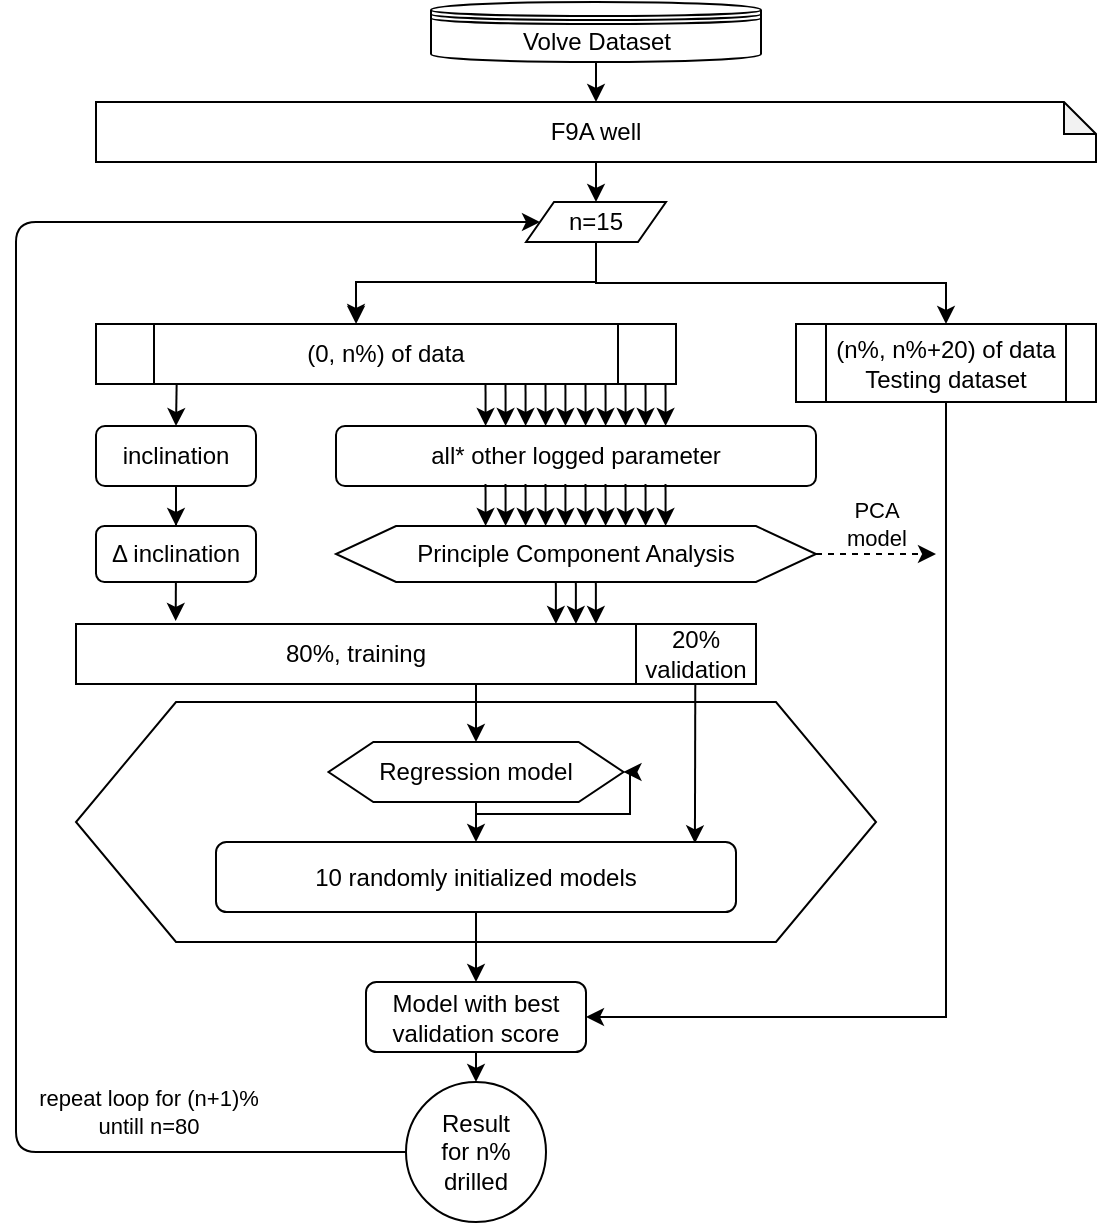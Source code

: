 <mxfile version="13.1.3" type="github">
  <diagram id="bSRufLqVA1Szm_SpAHjt" name="Page-1">
    <mxGraphModel dx="1422" dy="769" grid="1" gridSize="10" guides="1" tooltips="1" connect="1" arrows="1" fold="1" page="1" pageScale="1" pageWidth="850" pageHeight="1100" math="0" shadow="0">
      <root>
        <mxCell id="0" />
        <mxCell id="1" parent="0" />
        <mxCell id="t0zLgR5mg5bqfj8AAHoA-35" value="" style="endArrow=classic;html=1;entryX=0.171;entryY=0;entryDx=0;entryDy=0;entryPerimeter=0;" parent="1" edge="1">
          <mxGeometry width="50" height="50" relative="1" as="geometry">
            <mxPoint x="509.92" y="370" as="sourcePoint" />
            <mxPoint x="509.96" y="391" as="targetPoint" />
          </mxGeometry>
        </mxCell>
        <mxCell id="t0zLgR5mg5bqfj8AAHoA-36" value="" style="endArrow=classic;html=1;entryX=0.171;entryY=0;entryDx=0;entryDy=0;entryPerimeter=0;" parent="1" edge="1">
          <mxGeometry width="50" height="50" relative="1" as="geometry">
            <mxPoint x="519.92" y="370" as="sourcePoint" />
            <mxPoint x="519.96" y="391" as="targetPoint" />
          </mxGeometry>
        </mxCell>
        <mxCell id="t0zLgR5mg5bqfj8AAHoA-37" value="" style="endArrow=classic;html=1;entryX=0.171;entryY=0;entryDx=0;entryDy=0;entryPerimeter=0;" parent="1" edge="1">
          <mxGeometry width="50" height="50" relative="1" as="geometry">
            <mxPoint x="529.92" y="370" as="sourcePoint" />
            <mxPoint x="529.96" y="391" as="targetPoint" />
          </mxGeometry>
        </mxCell>
        <mxCell id="t0zLgR5mg5bqfj8AAHoA-44" value="" style="shape=hexagon;perimeter=hexagonPerimeter2;whiteSpace=wrap;html=1;size=0.125;" parent="1" vertex="1">
          <mxGeometry x="270" y="430" width="400" height="120" as="geometry" />
        </mxCell>
        <mxCell id="t0zLgR5mg5bqfj8AAHoA-3" style="edgeStyle=orthogonalEdgeStyle;rounded=0;orthogonalLoop=1;jettySize=auto;html=1;exitX=0.5;exitY=1;exitDx=0;exitDy=0;entryX=0.5;entryY=0;entryDx=0;entryDy=0;entryPerimeter=0;" parent="1" source="t0zLgR5mg5bqfj8AAHoA-1" target="t0zLgR5mg5bqfj8AAHoA-2" edge="1">
          <mxGeometry relative="1" as="geometry" />
        </mxCell>
        <mxCell id="t0zLgR5mg5bqfj8AAHoA-1" value="Volve Dataset" style="shape=datastore;whiteSpace=wrap;html=1;" parent="1" vertex="1">
          <mxGeometry x="447.5" y="80" width="165" height="30" as="geometry" />
        </mxCell>
        <mxCell id="t0zLgR5mg5bqfj8AAHoA-70" style="edgeStyle=orthogonalEdgeStyle;rounded=0;orthogonalLoop=1;jettySize=auto;html=1;exitX=0.5;exitY=1;exitDx=0;exitDy=0;exitPerimeter=0;entryX=0.5;entryY=0;entryDx=0;entryDy=0;" parent="1" source="t0zLgR5mg5bqfj8AAHoA-2" target="t0zLgR5mg5bqfj8AAHoA-69" edge="1">
          <mxGeometry relative="1" as="geometry" />
        </mxCell>
        <mxCell id="t0zLgR5mg5bqfj8AAHoA-2" value="F9A well" style="shape=note;whiteSpace=wrap;html=1;backgroundOutline=1;darkOpacity=0.05;size=16;" parent="1" vertex="1">
          <mxGeometry x="280" y="130" width="500" height="30" as="geometry" />
        </mxCell>
        <mxCell id="t0zLgR5mg5bqfj8AAHoA-48" style="edgeStyle=orthogonalEdgeStyle;rounded=0;orthogonalLoop=1;jettySize=auto;html=1;entryX=0.5;entryY=0;entryDx=0;entryDy=0;" parent="1" source="t0zLgR5mg5bqfj8AAHoA-5" target="t0zLgR5mg5bqfj8AAHoA-47" edge="1">
          <mxGeometry relative="1" as="geometry" />
        </mxCell>
        <mxCell id="t0zLgR5mg5bqfj8AAHoA-5" value="inclination" style="rounded=1;whiteSpace=wrap;html=1;" parent="1" vertex="1">
          <mxGeometry x="280" y="292" width="80" height="30" as="geometry" />
        </mxCell>
        <mxCell id="t0zLgR5mg5bqfj8AAHoA-6" value="" style="endArrow=classic;html=1;exitX=0.112;exitY=0.988;exitDx=0;exitDy=0;exitPerimeter=0;entryX=0.5;entryY=0;entryDx=0;entryDy=0;" parent="1" target="t0zLgR5mg5bqfj8AAHoA-5" edge="1">
          <mxGeometry width="50" height="50" relative="1" as="geometry">
            <mxPoint x="320.32" y="271.52" as="sourcePoint" />
            <mxPoint x="450" y="312" as="targetPoint" />
          </mxGeometry>
        </mxCell>
        <mxCell id="t0zLgR5mg5bqfj8AAHoA-7" value="all* other logged parameter" style="rounded=1;whiteSpace=wrap;html=1;" parent="1" vertex="1">
          <mxGeometry x="400" y="292" width="240" height="30" as="geometry" />
        </mxCell>
        <mxCell id="t0zLgR5mg5bqfj8AAHoA-66" value="&lt;div&gt;PCA&lt;/div&gt;&lt;div&gt;model&lt;/div&gt;" style="edgeStyle=orthogonalEdgeStyle;rounded=0;orthogonalLoop=1;jettySize=auto;html=1;exitX=1;exitY=0.5;exitDx=0;exitDy=0;dashed=1;" parent="1" source="t0zLgR5mg5bqfj8AAHoA-8" edge="1">
          <mxGeometry y="16" relative="1" as="geometry">
            <mxPoint x="700" y="356" as="targetPoint" />
            <mxPoint as="offset" />
          </mxGeometry>
        </mxCell>
        <mxCell id="t0zLgR5mg5bqfj8AAHoA-8" value="Principle Component Analysis" style="shape=hexagon;perimeter=hexagonPerimeter2;whiteSpace=wrap;html=1;size=0.125;" parent="1" vertex="1">
          <mxGeometry x="400" y="342" width="240" height="28" as="geometry" />
        </mxCell>
        <mxCell id="t0zLgR5mg5bqfj8AAHoA-14" value="" style="endArrow=classic;html=1;entryX=0.171;entryY=0;entryDx=0;entryDy=0;entryPerimeter=0;" parent="1" edge="1">
          <mxGeometry width="50" height="50" relative="1" as="geometry">
            <mxPoint x="514.7" y="271" as="sourcePoint" />
            <mxPoint x="514.74" y="292" as="targetPoint" />
          </mxGeometry>
        </mxCell>
        <mxCell id="t0zLgR5mg5bqfj8AAHoA-15" value="" style="endArrow=classic;html=1;entryX=0.171;entryY=0;entryDx=0;entryDy=0;entryPerimeter=0;" parent="1" edge="1">
          <mxGeometry width="50" height="50" relative="1" as="geometry">
            <mxPoint x="504.76" y="271" as="sourcePoint" />
            <mxPoint x="504.8" y="292" as="targetPoint" />
          </mxGeometry>
        </mxCell>
        <mxCell id="t0zLgR5mg5bqfj8AAHoA-16" value="" style="endArrow=classic;html=1;entryX=0.171;entryY=0;entryDx=0;entryDy=0;entryPerimeter=0;" parent="1" edge="1">
          <mxGeometry width="50" height="50" relative="1" as="geometry">
            <mxPoint x="484.76" y="271" as="sourcePoint" />
            <mxPoint x="484.8" y="292" as="targetPoint" />
          </mxGeometry>
        </mxCell>
        <mxCell id="t0zLgR5mg5bqfj8AAHoA-17" value="" style="endArrow=classic;html=1;entryX=0.171;entryY=0;entryDx=0;entryDy=0;entryPerimeter=0;" parent="1" edge="1">
          <mxGeometry width="50" height="50" relative="1" as="geometry">
            <mxPoint x="524.76" y="271" as="sourcePoint" />
            <mxPoint x="524.8" y="292" as="targetPoint" />
          </mxGeometry>
        </mxCell>
        <mxCell id="t0zLgR5mg5bqfj8AAHoA-18" value="" style="endArrow=classic;html=1;entryX=0.171;entryY=0;entryDx=0;entryDy=0;entryPerimeter=0;" parent="1" edge="1">
          <mxGeometry width="50" height="50" relative="1" as="geometry">
            <mxPoint x="474.76" y="271" as="sourcePoint" />
            <mxPoint x="474.8" y="292" as="targetPoint" />
          </mxGeometry>
        </mxCell>
        <mxCell id="t0zLgR5mg5bqfj8AAHoA-19" value="" style="endArrow=classic;html=1;entryX=0.171;entryY=0;entryDx=0;entryDy=0;entryPerimeter=0;" parent="1" edge="1">
          <mxGeometry width="50" height="50" relative="1" as="geometry">
            <mxPoint x="494.76" y="271" as="sourcePoint" />
            <mxPoint x="494.8" y="292" as="targetPoint" />
          </mxGeometry>
        </mxCell>
        <mxCell id="t0zLgR5mg5bqfj8AAHoA-20" value="" style="endArrow=classic;html=1;entryX=0.171;entryY=0;entryDx=0;entryDy=0;entryPerimeter=0;" parent="1" edge="1">
          <mxGeometry width="50" height="50" relative="1" as="geometry">
            <mxPoint x="534.76" y="271" as="sourcePoint" />
            <mxPoint x="534.8" y="292" as="targetPoint" />
          </mxGeometry>
        </mxCell>
        <mxCell id="t0zLgR5mg5bqfj8AAHoA-21" value="" style="endArrow=classic;html=1;entryX=0.171;entryY=0;entryDx=0;entryDy=0;entryPerimeter=0;" parent="1" edge="1">
          <mxGeometry width="50" height="50" relative="1" as="geometry">
            <mxPoint x="544.76" y="271" as="sourcePoint" />
            <mxPoint x="544.8" y="292" as="targetPoint" />
          </mxGeometry>
        </mxCell>
        <mxCell id="t0zLgR5mg5bqfj8AAHoA-22" value="" style="endArrow=classic;html=1;entryX=0.171;entryY=0;entryDx=0;entryDy=0;entryPerimeter=0;" parent="1" edge="1">
          <mxGeometry width="50" height="50" relative="1" as="geometry">
            <mxPoint x="554.76" y="271" as="sourcePoint" />
            <mxPoint x="554.8" y="292" as="targetPoint" />
          </mxGeometry>
        </mxCell>
        <mxCell id="t0zLgR5mg5bqfj8AAHoA-23" value="" style="endArrow=classic;html=1;entryX=0.171;entryY=0;entryDx=0;entryDy=0;entryPerimeter=0;" parent="1" edge="1">
          <mxGeometry width="50" height="50" relative="1" as="geometry">
            <mxPoint x="564.76" y="271" as="sourcePoint" />
            <mxPoint x="564.8" y="292" as="targetPoint" />
          </mxGeometry>
        </mxCell>
        <mxCell id="t0zLgR5mg5bqfj8AAHoA-25" value="" style="endArrow=classic;html=1;entryX=0.171;entryY=0;entryDx=0;entryDy=0;entryPerimeter=0;" parent="1" edge="1">
          <mxGeometry width="50" height="50" relative="1" as="geometry">
            <mxPoint x="514.7" y="321" as="sourcePoint" />
            <mxPoint x="514.74" y="342" as="targetPoint" />
          </mxGeometry>
        </mxCell>
        <mxCell id="t0zLgR5mg5bqfj8AAHoA-26" value="" style="endArrow=classic;html=1;entryX=0.171;entryY=0;entryDx=0;entryDy=0;entryPerimeter=0;" parent="1" edge="1">
          <mxGeometry width="50" height="50" relative="1" as="geometry">
            <mxPoint x="504.76" y="321" as="sourcePoint" />
            <mxPoint x="504.8" y="342" as="targetPoint" />
          </mxGeometry>
        </mxCell>
        <mxCell id="t0zLgR5mg5bqfj8AAHoA-27" value="" style="endArrow=classic;html=1;entryX=0.171;entryY=0;entryDx=0;entryDy=0;entryPerimeter=0;" parent="1" edge="1">
          <mxGeometry width="50" height="50" relative="1" as="geometry">
            <mxPoint x="484.76" y="321" as="sourcePoint" />
            <mxPoint x="484.8" y="342" as="targetPoint" />
          </mxGeometry>
        </mxCell>
        <mxCell id="t0zLgR5mg5bqfj8AAHoA-28" value="" style="endArrow=classic;html=1;entryX=0.171;entryY=0;entryDx=0;entryDy=0;entryPerimeter=0;" parent="1" edge="1">
          <mxGeometry width="50" height="50" relative="1" as="geometry">
            <mxPoint x="524.76" y="321" as="sourcePoint" />
            <mxPoint x="524.8" y="342" as="targetPoint" />
          </mxGeometry>
        </mxCell>
        <mxCell id="t0zLgR5mg5bqfj8AAHoA-29" value="" style="endArrow=classic;html=1;entryX=0.171;entryY=0;entryDx=0;entryDy=0;entryPerimeter=0;" parent="1" edge="1">
          <mxGeometry width="50" height="50" relative="1" as="geometry">
            <mxPoint x="474.76" y="321" as="sourcePoint" />
            <mxPoint x="474.8" y="342" as="targetPoint" />
          </mxGeometry>
        </mxCell>
        <mxCell id="t0zLgR5mg5bqfj8AAHoA-30" value="" style="endArrow=classic;html=1;entryX=0.171;entryY=0;entryDx=0;entryDy=0;entryPerimeter=0;" parent="1" edge="1">
          <mxGeometry width="50" height="50" relative="1" as="geometry">
            <mxPoint x="494.76" y="321" as="sourcePoint" />
            <mxPoint x="494.8" y="342" as="targetPoint" />
          </mxGeometry>
        </mxCell>
        <mxCell id="t0zLgR5mg5bqfj8AAHoA-31" value="" style="endArrow=classic;html=1;entryX=0.171;entryY=0;entryDx=0;entryDy=0;entryPerimeter=0;" parent="1" edge="1">
          <mxGeometry width="50" height="50" relative="1" as="geometry">
            <mxPoint x="534.76" y="321" as="sourcePoint" />
            <mxPoint x="534.8" y="342" as="targetPoint" />
          </mxGeometry>
        </mxCell>
        <mxCell id="t0zLgR5mg5bqfj8AAHoA-32" value="" style="endArrow=classic;html=1;entryX=0.171;entryY=0;entryDx=0;entryDy=0;entryPerimeter=0;" parent="1" edge="1">
          <mxGeometry width="50" height="50" relative="1" as="geometry">
            <mxPoint x="544.76" y="321" as="sourcePoint" />
            <mxPoint x="544.8" y="342" as="targetPoint" />
          </mxGeometry>
        </mxCell>
        <mxCell id="t0zLgR5mg5bqfj8AAHoA-33" value="" style="endArrow=classic;html=1;entryX=0.171;entryY=0;entryDx=0;entryDy=0;entryPerimeter=0;" parent="1" edge="1">
          <mxGeometry width="50" height="50" relative="1" as="geometry">
            <mxPoint x="554.76" y="321" as="sourcePoint" />
            <mxPoint x="554.8" y="342" as="targetPoint" />
          </mxGeometry>
        </mxCell>
        <mxCell id="t0zLgR5mg5bqfj8AAHoA-34" value="" style="endArrow=classic;html=1;entryX=0.171;entryY=0;entryDx=0;entryDy=0;entryPerimeter=0;" parent="1" edge="1">
          <mxGeometry width="50" height="50" relative="1" as="geometry">
            <mxPoint x="564.76" y="321" as="sourcePoint" />
            <mxPoint x="564.8" y="342" as="targetPoint" />
          </mxGeometry>
        </mxCell>
        <mxCell id="t0zLgR5mg5bqfj8AAHoA-38" value="(0, n%) of data" style="shape=process;whiteSpace=wrap;html=1;backgroundOutline=1;" parent="1" vertex="1">
          <mxGeometry x="280" y="241" width="290" height="30" as="geometry" />
        </mxCell>
        <mxCell id="t0zLgR5mg5bqfj8AAHoA-74" style="edgeStyle=orthogonalEdgeStyle;rounded=0;orthogonalLoop=1;jettySize=auto;html=1;exitX=0.5;exitY=1;exitDx=0;exitDy=0;entryX=1;entryY=0.5;entryDx=0;entryDy=0;" parent="1" source="t0zLgR5mg5bqfj8AAHoA-39" target="t0zLgR5mg5bqfj8AAHoA-62" edge="1">
          <mxGeometry relative="1" as="geometry" />
        </mxCell>
        <mxCell id="t0zLgR5mg5bqfj8AAHoA-39" value="&lt;div&gt;(n%, n%+20) of data&lt;/div&gt;&lt;div&gt;Testing dataset&lt;br&gt;&lt;/div&gt;" style="shape=process;whiteSpace=wrap;html=1;backgroundOutline=1;" parent="1" vertex="1">
          <mxGeometry x="630" y="241" width="150" height="39" as="geometry" />
        </mxCell>
        <mxCell id="t0zLgR5mg5bqfj8AAHoA-40" value="" style="endArrow=classic;html=1;entryX=0.171;entryY=0;entryDx=0;entryDy=0;entryPerimeter=0;" parent="1" edge="1">
          <mxGeometry width="50" height="50" relative="1" as="geometry">
            <mxPoint x="410" y="220" as="sourcePoint" />
            <mxPoint x="410.04" y="241" as="targetPoint" />
          </mxGeometry>
        </mxCell>
        <mxCell id="t0zLgR5mg5bqfj8AAHoA-43" value="Regression model" style="shape=hexagon;perimeter=hexagonPerimeter2;whiteSpace=wrap;html=1;size=0.152;" parent="1" vertex="1">
          <mxGeometry x="396.25" y="450" width="147.5" height="30" as="geometry" />
        </mxCell>
        <mxCell id="t0zLgR5mg5bqfj8AAHoA-46" style="edgeStyle=orthogonalEdgeStyle;rounded=0;orthogonalLoop=1;jettySize=auto;html=1;exitX=0.5;exitY=1;exitDx=0;exitDy=0;entryX=1;entryY=0.5;entryDx=0;entryDy=0;" parent="1" source="t0zLgR5mg5bqfj8AAHoA-43" target="t0zLgR5mg5bqfj8AAHoA-43" edge="1">
          <mxGeometry relative="1" as="geometry">
            <Array as="points">
              <mxPoint x="470" y="486" />
              <mxPoint x="547" y="486" />
              <mxPoint x="547" y="465" />
            </Array>
          </mxGeometry>
        </mxCell>
        <mxCell id="t0zLgR5mg5bqfj8AAHoA-56" style="edgeStyle=orthogonalEdgeStyle;rounded=0;orthogonalLoop=1;jettySize=auto;html=1;entryX=0.178;entryY=-0.05;entryDx=0;entryDy=0;entryPerimeter=0;" parent="1" target="t0zLgR5mg5bqfj8AAHoA-52" edge="1">
          <mxGeometry relative="1" as="geometry">
            <mxPoint x="320" y="360" as="sourcePoint" />
          </mxGeometry>
        </mxCell>
        <mxCell id="t0zLgR5mg5bqfj8AAHoA-47" value="Δ inclination" style="rounded=1;whiteSpace=wrap;html=1;" parent="1" vertex="1">
          <mxGeometry x="280" y="342" width="80" height="28" as="geometry" />
        </mxCell>
        <mxCell id="t0zLgR5mg5bqfj8AAHoA-51" value="" style="endArrow=classic;html=1;entryX=0.5;entryY=0;entryDx=0;entryDy=0;exitX=0.5;exitY=1;exitDx=0;exitDy=0;" parent="1" source="t0zLgR5mg5bqfj8AAHoA-43" target="t0zLgR5mg5bqfj8AAHoA-61" edge="1">
          <mxGeometry width="50" height="50" relative="1" as="geometry">
            <mxPoint x="410" y="579" as="sourcePoint" />
            <mxPoint x="470" y="556" as="targetPoint" />
          </mxGeometry>
        </mxCell>
        <mxCell id="t0zLgR5mg5bqfj8AAHoA-58" style="edgeStyle=orthogonalEdgeStyle;rounded=0;orthogonalLoop=1;jettySize=auto;html=1;exitX=0.75;exitY=1;exitDx=0;exitDy=0;entryX=0.5;entryY=0;entryDx=0;entryDy=0;" parent="1" source="t0zLgR5mg5bqfj8AAHoA-52" target="t0zLgR5mg5bqfj8AAHoA-43" edge="1">
          <mxGeometry relative="1" as="geometry">
            <Array as="points">
              <mxPoint x="470" y="421" />
            </Array>
          </mxGeometry>
        </mxCell>
        <mxCell id="t0zLgR5mg5bqfj8AAHoA-52" value="80%, training" style="rounded=0;whiteSpace=wrap;html=1;" parent="1" vertex="1">
          <mxGeometry x="270" y="391" width="280" height="30" as="geometry" />
        </mxCell>
        <mxCell id="t0zLgR5mg5bqfj8AAHoA-60" value="" style="endArrow=classic;html=1;entryX=0.921;entryY=0.019;entryDx=0;entryDy=0;entryPerimeter=0;" parent="1" target="t0zLgR5mg5bqfj8AAHoA-61" edge="1">
          <mxGeometry width="50" height="50" relative="1" as="geometry">
            <mxPoint x="579.66" y="416" as="sourcePoint" />
            <mxPoint x="579.66" y="556" as="targetPoint" />
          </mxGeometry>
        </mxCell>
        <mxCell id="t0zLgR5mg5bqfj8AAHoA-53" value="&lt;div&gt;20%&lt;/div&gt;&lt;div&gt;validation&lt;br&gt;&lt;/div&gt;" style="rounded=0;whiteSpace=wrap;html=1;" parent="1" vertex="1">
          <mxGeometry x="550" y="391" width="60" height="30" as="geometry" />
        </mxCell>
        <mxCell id="t0zLgR5mg5bqfj8AAHoA-63" style="edgeStyle=orthogonalEdgeStyle;rounded=0;orthogonalLoop=1;jettySize=auto;html=1;exitX=0.5;exitY=1;exitDx=0;exitDy=0;entryX=0.5;entryY=0;entryDx=0;entryDy=0;" parent="1" source="t0zLgR5mg5bqfj8AAHoA-61" target="t0zLgR5mg5bqfj8AAHoA-62" edge="1">
          <mxGeometry relative="1" as="geometry" />
        </mxCell>
        <mxCell id="t0zLgR5mg5bqfj8AAHoA-61" value="10 randomly initialized models" style="rounded=1;whiteSpace=wrap;html=1;" parent="1" vertex="1">
          <mxGeometry x="340" y="500" width="260" height="35" as="geometry" />
        </mxCell>
        <mxCell id="t0zLgR5mg5bqfj8AAHoA-68" style="edgeStyle=orthogonalEdgeStyle;rounded=0;orthogonalLoop=1;jettySize=auto;html=1;exitX=0.5;exitY=1;exitDx=0;exitDy=0;entryX=0.5;entryY=0;entryDx=0;entryDy=0;" parent="1" source="t0zLgR5mg5bqfj8AAHoA-62" target="t0zLgR5mg5bqfj8AAHoA-67" edge="1">
          <mxGeometry relative="1" as="geometry" />
        </mxCell>
        <mxCell id="t0zLgR5mg5bqfj8AAHoA-62" value="&lt;div&gt;Model with best&lt;/div&gt;&lt;div&gt;validation score&lt;/div&gt;" style="rounded=1;whiteSpace=wrap;html=1;" parent="1" vertex="1">
          <mxGeometry x="415" y="570" width="110" height="35" as="geometry" />
        </mxCell>
        <mxCell id="t0zLgR5mg5bqfj8AAHoA-67" value="&lt;div&gt;Result&lt;/div&gt;&lt;div&gt;for n%&lt;/div&gt;&lt;div&gt;drilled&lt;br&gt;&lt;/div&gt;" style="ellipse;whiteSpace=wrap;html=1;aspect=fixed;" parent="1" vertex="1">
          <mxGeometry x="435" y="620" width="70" height="70" as="geometry" />
        </mxCell>
        <mxCell id="t0zLgR5mg5bqfj8AAHoA-71" style="edgeStyle=orthogonalEdgeStyle;rounded=0;orthogonalLoop=1;jettySize=auto;html=1;exitX=0.5;exitY=1;exitDx=0;exitDy=0;" parent="1" source="t0zLgR5mg5bqfj8AAHoA-69" edge="1">
          <mxGeometry relative="1" as="geometry">
            <mxPoint x="410" y="240" as="targetPoint" />
            <mxPoint x="530" y="251" as="sourcePoint" />
            <Array as="points">
              <mxPoint x="530" y="220" />
              <mxPoint x="410" y="220" />
            </Array>
          </mxGeometry>
        </mxCell>
        <mxCell id="t0zLgR5mg5bqfj8AAHoA-72" style="edgeStyle=orthogonalEdgeStyle;rounded=0;orthogonalLoop=1;jettySize=auto;html=1;exitX=0.5;exitY=1;exitDx=0;exitDy=0;entryX=0.5;entryY=0;entryDx=0;entryDy=0;" parent="1" source="t0zLgR5mg5bqfj8AAHoA-69" target="t0zLgR5mg5bqfj8AAHoA-39" edge="1">
          <mxGeometry relative="1" as="geometry" />
        </mxCell>
        <mxCell id="t0zLgR5mg5bqfj8AAHoA-69" value="n=15" style="shape=parallelogram;perimeter=parallelogramPerimeter;whiteSpace=wrap;html=1;" parent="1" vertex="1">
          <mxGeometry x="495" y="180" width="70" height="20" as="geometry" />
        </mxCell>
        <mxCell id="t0zLgR5mg5bqfj8AAHoA-73" value="&lt;div&gt;repeat loop for (n+1)%&lt;/div&gt;&lt;div&gt;untill n=80&lt;br&gt;&lt;/div&gt;" style="endArrow=classic;html=1;entryX=0;entryY=0.5;entryDx=0;entryDy=0;exitX=0;exitY=0.5;exitDx=0;exitDy=0;" parent="1" source="t0zLgR5mg5bqfj8AAHoA-67" target="t0zLgR5mg5bqfj8AAHoA-69" edge="1">
          <mxGeometry x="-0.72" y="-20" width="50" height="50" relative="1" as="geometry">
            <mxPoint x="470" y="720" as="sourcePoint" />
            <mxPoint x="530" y="240" as="targetPoint" />
            <Array as="points">
              <mxPoint x="240" y="655" />
              <mxPoint x="240" y="190" />
            </Array>
            <mxPoint as="offset" />
          </mxGeometry>
        </mxCell>
      </root>
    </mxGraphModel>
  </diagram>
</mxfile>
